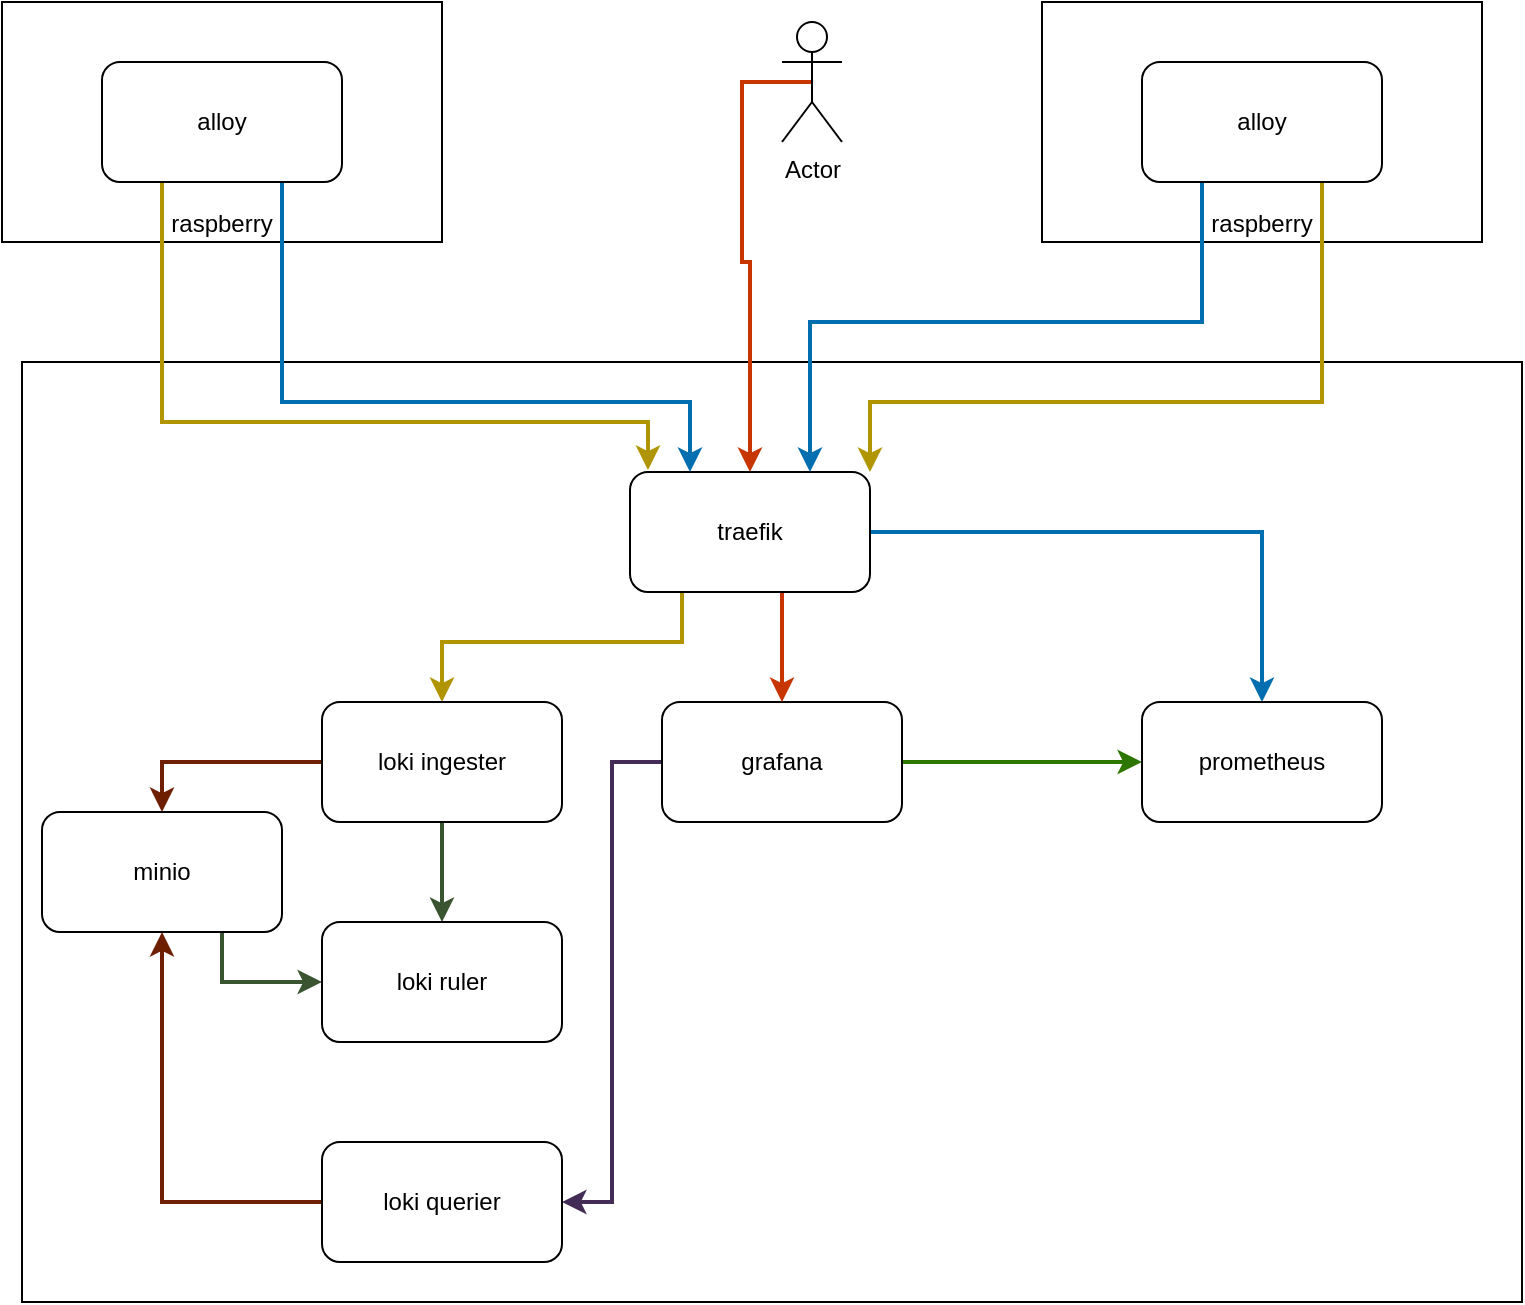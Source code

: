 <mxfile version="28.1.2">
  <diagram name="Página-1" id="lrt2jcBQ1nJVobjcenmK">
    <mxGraphModel dx="1361" dy="743" grid="1" gridSize="10" guides="1" tooltips="1" connect="1" arrows="1" fold="1" page="1" pageScale="1" pageWidth="827" pageHeight="1169" math="0" shadow="0">
      <root>
        <mxCell id="0" />
        <mxCell id="1" parent="0" />
        <mxCell id="3Gk4v7WVOyVvCHCQD3fx-1" value="" style="rounded=0;whiteSpace=wrap;html=1;" parent="1" vertex="1">
          <mxGeometry x="50" y="220" width="750" height="470" as="geometry" />
        </mxCell>
        <mxCell id="baOnGXpHI-nj1ReWNNrG-8" style="edgeStyle=orthogonalEdgeStyle;rounded=0;orthogonalLoop=1;jettySize=auto;html=1;fillColor=#60a917;strokeColor=#2D7600;strokeWidth=2;" edge="1" parent="1" source="3Gk4v7WVOyVvCHCQD3fx-2" target="baOnGXpHI-nj1ReWNNrG-5">
          <mxGeometry relative="1" as="geometry" />
        </mxCell>
        <mxCell id="baOnGXpHI-nj1ReWNNrG-20" style="edgeStyle=orthogonalEdgeStyle;rounded=0;orthogonalLoop=1;jettySize=auto;html=1;entryX=1;entryY=0.5;entryDx=0;entryDy=0;fillColor=#76608a;strokeColor=#432D57;strokeWidth=2;" edge="1" parent="1" source="3Gk4v7WVOyVvCHCQD3fx-2" target="baOnGXpHI-nj1ReWNNrG-19">
          <mxGeometry relative="1" as="geometry" />
        </mxCell>
        <mxCell id="3Gk4v7WVOyVvCHCQD3fx-2" value="grafana" style="rounded=1;whiteSpace=wrap;html=1;" parent="1" vertex="1">
          <mxGeometry x="370" y="390" width="120" height="60" as="geometry" />
        </mxCell>
        <mxCell id="baOnGXpHI-nj1ReWNNrG-7" style="edgeStyle=orthogonalEdgeStyle;rounded=0;orthogonalLoop=1;jettySize=auto;html=1;fillColor=#1ba1e2;strokeColor=#006EAF;strokeWidth=2;" edge="1" parent="1" source="3Gk4v7WVOyVvCHCQD3fx-3" target="baOnGXpHI-nj1ReWNNrG-5">
          <mxGeometry relative="1" as="geometry" />
        </mxCell>
        <mxCell id="baOnGXpHI-nj1ReWNNrG-11" style="edgeStyle=orthogonalEdgeStyle;rounded=0;orthogonalLoop=1;jettySize=auto;html=1;entryX=0.5;entryY=0;entryDx=0;entryDy=0;fillColor=#fa6800;strokeColor=#C73500;strokeWidth=2;" edge="1" parent="1" source="3Gk4v7WVOyVvCHCQD3fx-3" target="3Gk4v7WVOyVvCHCQD3fx-2">
          <mxGeometry relative="1" as="geometry">
            <Array as="points">
              <mxPoint x="430" y="340" />
              <mxPoint x="430" y="340" />
            </Array>
          </mxGeometry>
        </mxCell>
        <mxCell id="baOnGXpHI-nj1ReWNNrG-14" style="edgeStyle=orthogonalEdgeStyle;rounded=0;orthogonalLoop=1;jettySize=auto;html=1;entryX=0.5;entryY=0;entryDx=0;entryDy=0;fillColor=#e3c800;strokeColor=#B09500;strokeWidth=2;" edge="1" parent="1" source="3Gk4v7WVOyVvCHCQD3fx-3" target="baOnGXpHI-nj1ReWNNrG-12">
          <mxGeometry relative="1" as="geometry">
            <Array as="points">
              <mxPoint x="380" y="360" />
              <mxPoint x="260" y="360" />
            </Array>
          </mxGeometry>
        </mxCell>
        <mxCell id="3Gk4v7WVOyVvCHCQD3fx-3" value="traefik" style="rounded=1;whiteSpace=wrap;html=1;" parent="1" vertex="1">
          <mxGeometry x="354" y="275" width="120" height="60" as="geometry" />
        </mxCell>
        <mxCell id="3Gk4v7WVOyVvCHCQD3fx-4" value="raspberry" style="rounded=0;whiteSpace=wrap;html=1;verticalAlign=bottom;container=0;" parent="1" vertex="1">
          <mxGeometry x="40" y="40" width="220" height="120" as="geometry" />
        </mxCell>
        <mxCell id="baOnGXpHI-nj1ReWNNrG-6" style="edgeStyle=orthogonalEdgeStyle;rounded=0;orthogonalLoop=1;jettySize=auto;html=1;entryX=0.25;entryY=0;entryDx=0;entryDy=0;fillColor=#1ba1e2;strokeColor=#006EAF;strokeWidth=2;" edge="1" parent="1" source="3Gk4v7WVOyVvCHCQD3fx-5" target="3Gk4v7WVOyVvCHCQD3fx-3">
          <mxGeometry relative="1" as="geometry">
            <Array as="points">
              <mxPoint x="180" y="240" />
              <mxPoint x="384" y="240" />
            </Array>
          </mxGeometry>
        </mxCell>
        <mxCell id="baOnGXpHI-nj1ReWNNrG-13" style="edgeStyle=orthogonalEdgeStyle;rounded=0;orthogonalLoop=1;jettySize=auto;html=1;entryX=0.075;entryY=-0.017;entryDx=0;entryDy=0;fillColor=#e3c800;strokeColor=#B09500;strokeWidth=2;entryPerimeter=0;" edge="1" parent="1" source="3Gk4v7WVOyVvCHCQD3fx-5" target="3Gk4v7WVOyVvCHCQD3fx-3">
          <mxGeometry relative="1" as="geometry">
            <Array as="points">
              <mxPoint x="120" y="250" />
              <mxPoint x="363" y="250" />
            </Array>
          </mxGeometry>
        </mxCell>
        <mxCell id="3Gk4v7WVOyVvCHCQD3fx-5" value="alloy" style="rounded=1;whiteSpace=wrap;html=1;container=0;" parent="1" vertex="1">
          <mxGeometry x="90" y="70" width="120" height="60" as="geometry" />
        </mxCell>
        <mxCell id="baOnGXpHI-nj1ReWNNrG-5" value="prometheus" style="rounded=1;whiteSpace=wrap;html=1;" vertex="1" parent="1">
          <mxGeometry x="610" y="390" width="120" height="60" as="geometry" />
        </mxCell>
        <mxCell id="baOnGXpHI-nj1ReWNNrG-10" style="edgeStyle=orthogonalEdgeStyle;rounded=0;orthogonalLoop=1;jettySize=auto;html=1;entryX=0.5;entryY=0;entryDx=0;entryDy=0;fillColor=#fa6800;strokeColor=#C73500;strokeWidth=2;exitX=0.5;exitY=0.5;exitDx=0;exitDy=0;exitPerimeter=0;" edge="1" parent="1" source="baOnGXpHI-nj1ReWNNrG-9" target="3Gk4v7WVOyVvCHCQD3fx-3">
          <mxGeometry relative="1" as="geometry">
            <Array as="points">
              <mxPoint x="410" y="80" />
              <mxPoint x="410" y="170" />
              <mxPoint x="414" y="170" />
            </Array>
          </mxGeometry>
        </mxCell>
        <mxCell id="baOnGXpHI-nj1ReWNNrG-9" value="Actor" style="shape=umlActor;verticalLabelPosition=bottom;verticalAlign=top;html=1;outlineConnect=0;" vertex="1" parent="1">
          <mxGeometry x="430" y="50" width="30" height="60" as="geometry" />
        </mxCell>
        <mxCell id="baOnGXpHI-nj1ReWNNrG-22" style="edgeStyle=orthogonalEdgeStyle;rounded=0;orthogonalLoop=1;jettySize=auto;html=1;entryX=0.5;entryY=0;entryDx=0;entryDy=0;fillColor=#a0522d;strokeColor=#6D1F00;strokeWidth=2;" edge="1" parent="1" source="baOnGXpHI-nj1ReWNNrG-12" target="baOnGXpHI-nj1ReWNNrG-21">
          <mxGeometry relative="1" as="geometry" />
        </mxCell>
        <mxCell id="baOnGXpHI-nj1ReWNNrG-26" style="edgeStyle=orthogonalEdgeStyle;rounded=0;orthogonalLoop=1;jettySize=auto;html=1;fillColor=#6d8764;strokeColor=#3A5431;strokeWidth=2;" edge="1" parent="1" source="baOnGXpHI-nj1ReWNNrG-12" target="baOnGXpHI-nj1ReWNNrG-24">
          <mxGeometry relative="1" as="geometry" />
        </mxCell>
        <mxCell id="baOnGXpHI-nj1ReWNNrG-12" value="loki ingester" style="rounded=1;whiteSpace=wrap;html=1;" vertex="1" parent="1">
          <mxGeometry x="200" y="390" width="120" height="60" as="geometry" />
        </mxCell>
        <mxCell id="baOnGXpHI-nj1ReWNNrG-15" value="raspberry" style="rounded=0;whiteSpace=wrap;html=1;verticalAlign=bottom;container=0;" vertex="1" parent="1">
          <mxGeometry x="560" y="40" width="220" height="120" as="geometry" />
        </mxCell>
        <mxCell id="baOnGXpHI-nj1ReWNNrG-17" style="edgeStyle=orthogonalEdgeStyle;rounded=0;orthogonalLoop=1;jettySize=auto;html=1;entryX=0.75;entryY=0;entryDx=0;entryDy=0;fillColor=#1ba1e2;strokeColor=#006EAF;strokeWidth=2;" edge="1" parent="1" source="baOnGXpHI-nj1ReWNNrG-16" target="3Gk4v7WVOyVvCHCQD3fx-3">
          <mxGeometry relative="1" as="geometry">
            <Array as="points">
              <mxPoint x="640" y="200" />
              <mxPoint x="444" y="200" />
            </Array>
          </mxGeometry>
        </mxCell>
        <mxCell id="baOnGXpHI-nj1ReWNNrG-18" style="edgeStyle=orthogonalEdgeStyle;rounded=0;orthogonalLoop=1;jettySize=auto;html=1;entryX=1;entryY=0;entryDx=0;entryDy=0;fillColor=#e3c800;strokeColor=#B09500;strokeWidth=2;" edge="1" parent="1" source="baOnGXpHI-nj1ReWNNrG-16" target="3Gk4v7WVOyVvCHCQD3fx-3">
          <mxGeometry relative="1" as="geometry">
            <Array as="points">
              <mxPoint x="700" y="240" />
              <mxPoint x="474" y="240" />
            </Array>
          </mxGeometry>
        </mxCell>
        <mxCell id="baOnGXpHI-nj1ReWNNrG-16" value="alloy" style="rounded=1;whiteSpace=wrap;html=1;container=0;" vertex="1" parent="1">
          <mxGeometry x="610" y="70" width="120" height="60" as="geometry" />
        </mxCell>
        <mxCell id="baOnGXpHI-nj1ReWNNrG-23" style="edgeStyle=orthogonalEdgeStyle;rounded=0;orthogonalLoop=1;jettySize=auto;html=1;entryX=0.5;entryY=1;entryDx=0;entryDy=0;strokeWidth=2;fillColor=#a0522d;strokeColor=#6D1F00;" edge="1" parent="1" source="baOnGXpHI-nj1ReWNNrG-19" target="baOnGXpHI-nj1ReWNNrG-21">
          <mxGeometry relative="1" as="geometry" />
        </mxCell>
        <mxCell id="baOnGXpHI-nj1ReWNNrG-19" value="loki querier" style="rounded=1;whiteSpace=wrap;html=1;" vertex="1" parent="1">
          <mxGeometry x="200" y="610" width="120" height="60" as="geometry" />
        </mxCell>
        <mxCell id="baOnGXpHI-nj1ReWNNrG-25" style="edgeStyle=orthogonalEdgeStyle;rounded=0;orthogonalLoop=1;jettySize=auto;html=1;strokeWidth=2;fillColor=#6d8764;strokeColor=#3A5431;" edge="1" parent="1" source="baOnGXpHI-nj1ReWNNrG-21" target="baOnGXpHI-nj1ReWNNrG-24">
          <mxGeometry relative="1" as="geometry">
            <Array as="points">
              <mxPoint x="150" y="530" />
            </Array>
          </mxGeometry>
        </mxCell>
        <mxCell id="baOnGXpHI-nj1ReWNNrG-21" value="minio" style="rounded=1;whiteSpace=wrap;html=1;" vertex="1" parent="1">
          <mxGeometry x="60" y="445" width="120" height="60" as="geometry" />
        </mxCell>
        <mxCell id="baOnGXpHI-nj1ReWNNrG-24" value="loki ruler" style="rounded=1;whiteSpace=wrap;html=1;" vertex="1" parent="1">
          <mxGeometry x="200" y="500" width="120" height="60" as="geometry" />
        </mxCell>
      </root>
    </mxGraphModel>
  </diagram>
</mxfile>
